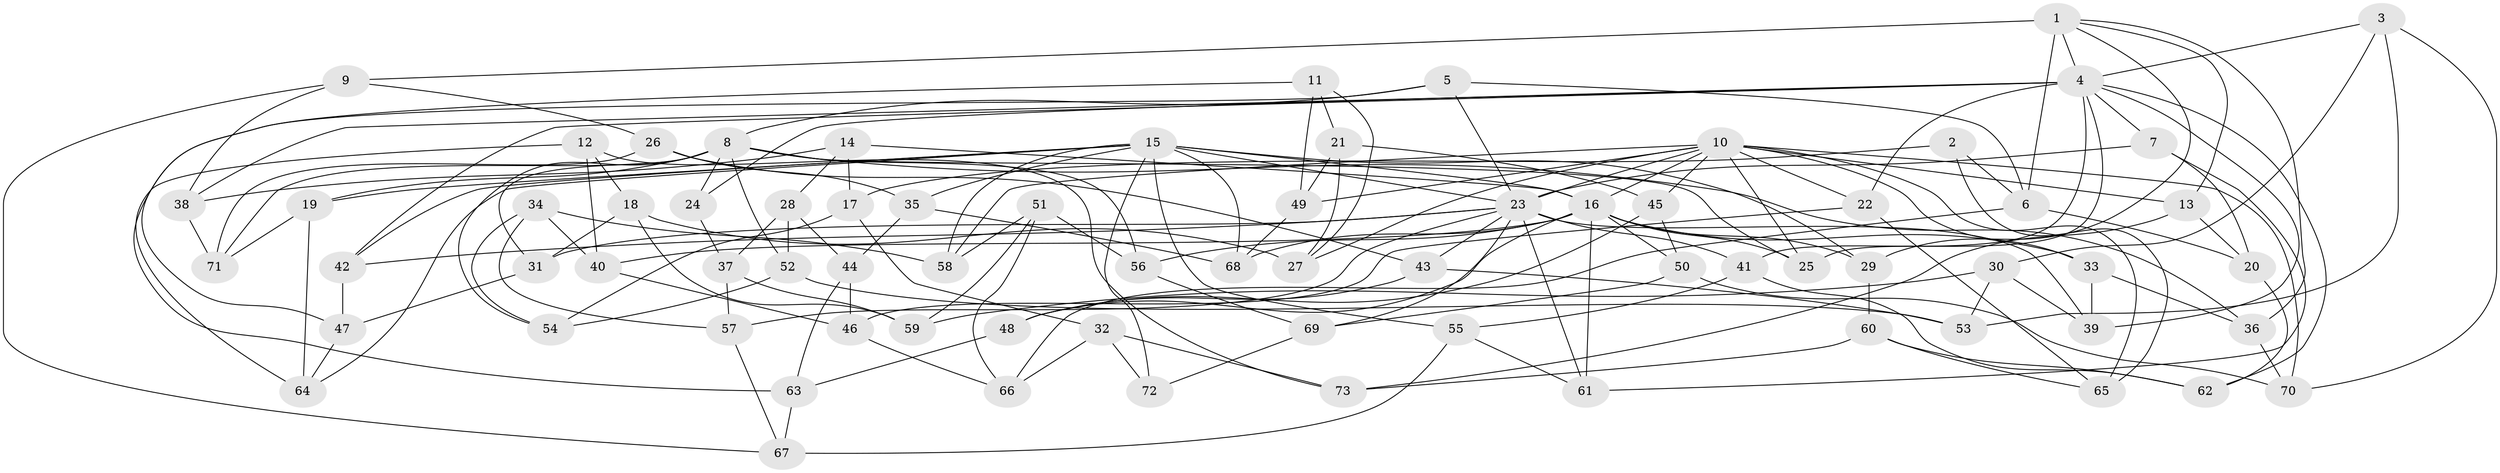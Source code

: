 // original degree distribution, {4: 1.0}
// Generated by graph-tools (version 1.1) at 2025/53/03/04/25 22:53:55]
// undirected, 73 vertices, 168 edges
graph export_dot {
  node [color=gray90,style=filled];
  1;
  2;
  3;
  4;
  5;
  6;
  7;
  8;
  9;
  10;
  11;
  12;
  13;
  14;
  15;
  16;
  17;
  18;
  19;
  20;
  21;
  22;
  23;
  24;
  25;
  26;
  27;
  28;
  29;
  30;
  31;
  32;
  33;
  34;
  35;
  36;
  37;
  38;
  39;
  40;
  41;
  42;
  43;
  44;
  45;
  46;
  47;
  48;
  49;
  50;
  51;
  52;
  53;
  54;
  55;
  56;
  57;
  58;
  59;
  60;
  61;
  62;
  63;
  64;
  65;
  66;
  67;
  68;
  69;
  70;
  71;
  72;
  73;
  1 -- 4 [weight=1.0];
  1 -- 6 [weight=3.0];
  1 -- 9 [weight=1.0];
  1 -- 13 [weight=1.0];
  1 -- 29 [weight=1.0];
  1 -- 36 [weight=1.0];
  2 -- 6 [weight=2.0];
  2 -- 17 [weight=1.0];
  2 -- 65 [weight=1.0];
  3 -- 4 [weight=1.0];
  3 -- 30 [weight=1.0];
  3 -- 53 [weight=1.0];
  3 -- 70 [weight=1.0];
  4 -- 7 [weight=1.0];
  4 -- 22 [weight=1.0];
  4 -- 24 [weight=2.0];
  4 -- 25 [weight=1.0];
  4 -- 38 [weight=1.0];
  4 -- 39 [weight=1.0];
  4 -- 41 [weight=1.0];
  4 -- 42 [weight=1.0];
  4 -- 62 [weight=1.0];
  5 -- 6 [weight=1.0];
  5 -- 8 [weight=1.0];
  5 -- 23 [weight=1.0];
  5 -- 63 [weight=1.0];
  6 -- 20 [weight=1.0];
  6 -- 66 [weight=1.0];
  7 -- 20 [weight=1.0];
  7 -- 23 [weight=1.0];
  7 -- 61 [weight=1.0];
  8 -- 19 [weight=1.0];
  8 -- 24 [weight=1.0];
  8 -- 25 [weight=1.0];
  8 -- 31 [weight=1.0];
  8 -- 36 [weight=1.0];
  8 -- 52 [weight=1.0];
  8 -- 54 [weight=1.0];
  8 -- 56 [weight=1.0];
  8 -- 71 [weight=1.0];
  9 -- 26 [weight=1.0];
  9 -- 38 [weight=1.0];
  9 -- 67 [weight=1.0];
  10 -- 13 [weight=1.0];
  10 -- 16 [weight=1.0];
  10 -- 22 [weight=1.0];
  10 -- 23 [weight=1.0];
  10 -- 25 [weight=1.0];
  10 -- 27 [weight=1.0];
  10 -- 33 [weight=1.0];
  10 -- 45 [weight=1.0];
  10 -- 49 [weight=1.0];
  10 -- 58 [weight=1.0];
  10 -- 65 [weight=1.0];
  10 -- 70 [weight=1.0];
  11 -- 21 [weight=1.0];
  11 -- 27 [weight=1.0];
  11 -- 47 [weight=1.0];
  11 -- 49 [weight=1.0];
  12 -- 18 [weight=1.0];
  12 -- 40 [weight=1.0];
  12 -- 64 [weight=1.0];
  12 -- 73 [weight=1.0];
  13 -- 20 [weight=1.0];
  13 -- 73 [weight=1.0];
  14 -- 16 [weight=1.0];
  14 -- 17 [weight=1.0];
  14 -- 28 [weight=1.0];
  14 -- 38 [weight=1.0];
  15 -- 16 [weight=1.0];
  15 -- 19 [weight=1.0];
  15 -- 23 [weight=1.0];
  15 -- 29 [weight=1.0];
  15 -- 35 [weight=1.0];
  15 -- 42 [weight=1.0];
  15 -- 55 [weight=1.0];
  15 -- 58 [weight=1.0];
  15 -- 64 [weight=1.0];
  15 -- 68 [weight=1.0];
  15 -- 72 [weight=2.0];
  16 -- 25 [weight=1.0];
  16 -- 29 [weight=1.0];
  16 -- 33 [weight=1.0];
  16 -- 40 [weight=1.0];
  16 -- 48 [weight=1.0];
  16 -- 50 [weight=1.0];
  16 -- 56 [weight=1.0];
  16 -- 61 [weight=1.0];
  16 -- 68 [weight=1.0];
  17 -- 32 [weight=1.0];
  17 -- 54 [weight=1.0];
  18 -- 27 [weight=1.0];
  18 -- 31 [weight=1.0];
  18 -- 59 [weight=1.0];
  19 -- 64 [weight=1.0];
  19 -- 71 [weight=1.0];
  20 -- 62 [weight=1.0];
  21 -- 27 [weight=1.0];
  21 -- 45 [weight=1.0];
  21 -- 49 [weight=1.0];
  22 -- 46 [weight=1.0];
  22 -- 65 [weight=1.0];
  23 -- 31 [weight=1.0];
  23 -- 39 [weight=1.0];
  23 -- 41 [weight=1.0];
  23 -- 42 [weight=1.0];
  23 -- 43 [weight=1.0];
  23 -- 57 [weight=1.0];
  23 -- 61 [weight=1.0];
  23 -- 69 [weight=1.0];
  24 -- 37 [weight=1.0];
  26 -- 35 [weight=1.0];
  26 -- 43 [weight=1.0];
  26 -- 71 [weight=1.0];
  28 -- 37 [weight=1.0];
  28 -- 44 [weight=1.0];
  28 -- 52 [weight=1.0];
  29 -- 60 [weight=1.0];
  30 -- 39 [weight=1.0];
  30 -- 53 [weight=1.0];
  30 -- 59 [weight=1.0];
  31 -- 47 [weight=1.0];
  32 -- 66 [weight=1.0];
  32 -- 72 [weight=1.0];
  32 -- 73 [weight=1.0];
  33 -- 36 [weight=1.0];
  33 -- 39 [weight=1.0];
  34 -- 40 [weight=1.0];
  34 -- 54 [weight=1.0];
  34 -- 57 [weight=1.0];
  34 -- 58 [weight=1.0];
  35 -- 44 [weight=1.0];
  35 -- 68 [weight=1.0];
  36 -- 70 [weight=1.0];
  37 -- 57 [weight=1.0];
  37 -- 59 [weight=1.0];
  38 -- 71 [weight=1.0];
  40 -- 46 [weight=1.0];
  41 -- 55 [weight=1.0];
  41 -- 62 [weight=1.0];
  42 -- 47 [weight=1.0];
  43 -- 48 [weight=1.0];
  43 -- 53 [weight=1.0];
  44 -- 46 [weight=1.0];
  44 -- 63 [weight=1.0];
  45 -- 48 [weight=1.0];
  45 -- 50 [weight=1.0];
  46 -- 66 [weight=1.0];
  47 -- 64 [weight=1.0];
  48 -- 63 [weight=1.0];
  49 -- 68 [weight=1.0];
  50 -- 69 [weight=1.0];
  50 -- 70 [weight=1.0];
  51 -- 56 [weight=1.0];
  51 -- 58 [weight=1.0];
  51 -- 59 [weight=1.0];
  51 -- 66 [weight=1.0];
  52 -- 53 [weight=1.0];
  52 -- 54 [weight=1.0];
  55 -- 61 [weight=1.0];
  55 -- 67 [weight=1.0];
  56 -- 69 [weight=1.0];
  57 -- 67 [weight=1.0];
  60 -- 62 [weight=1.0];
  60 -- 65 [weight=1.0];
  60 -- 73 [weight=1.0];
  63 -- 67 [weight=1.0];
  69 -- 72 [weight=1.0];
}
